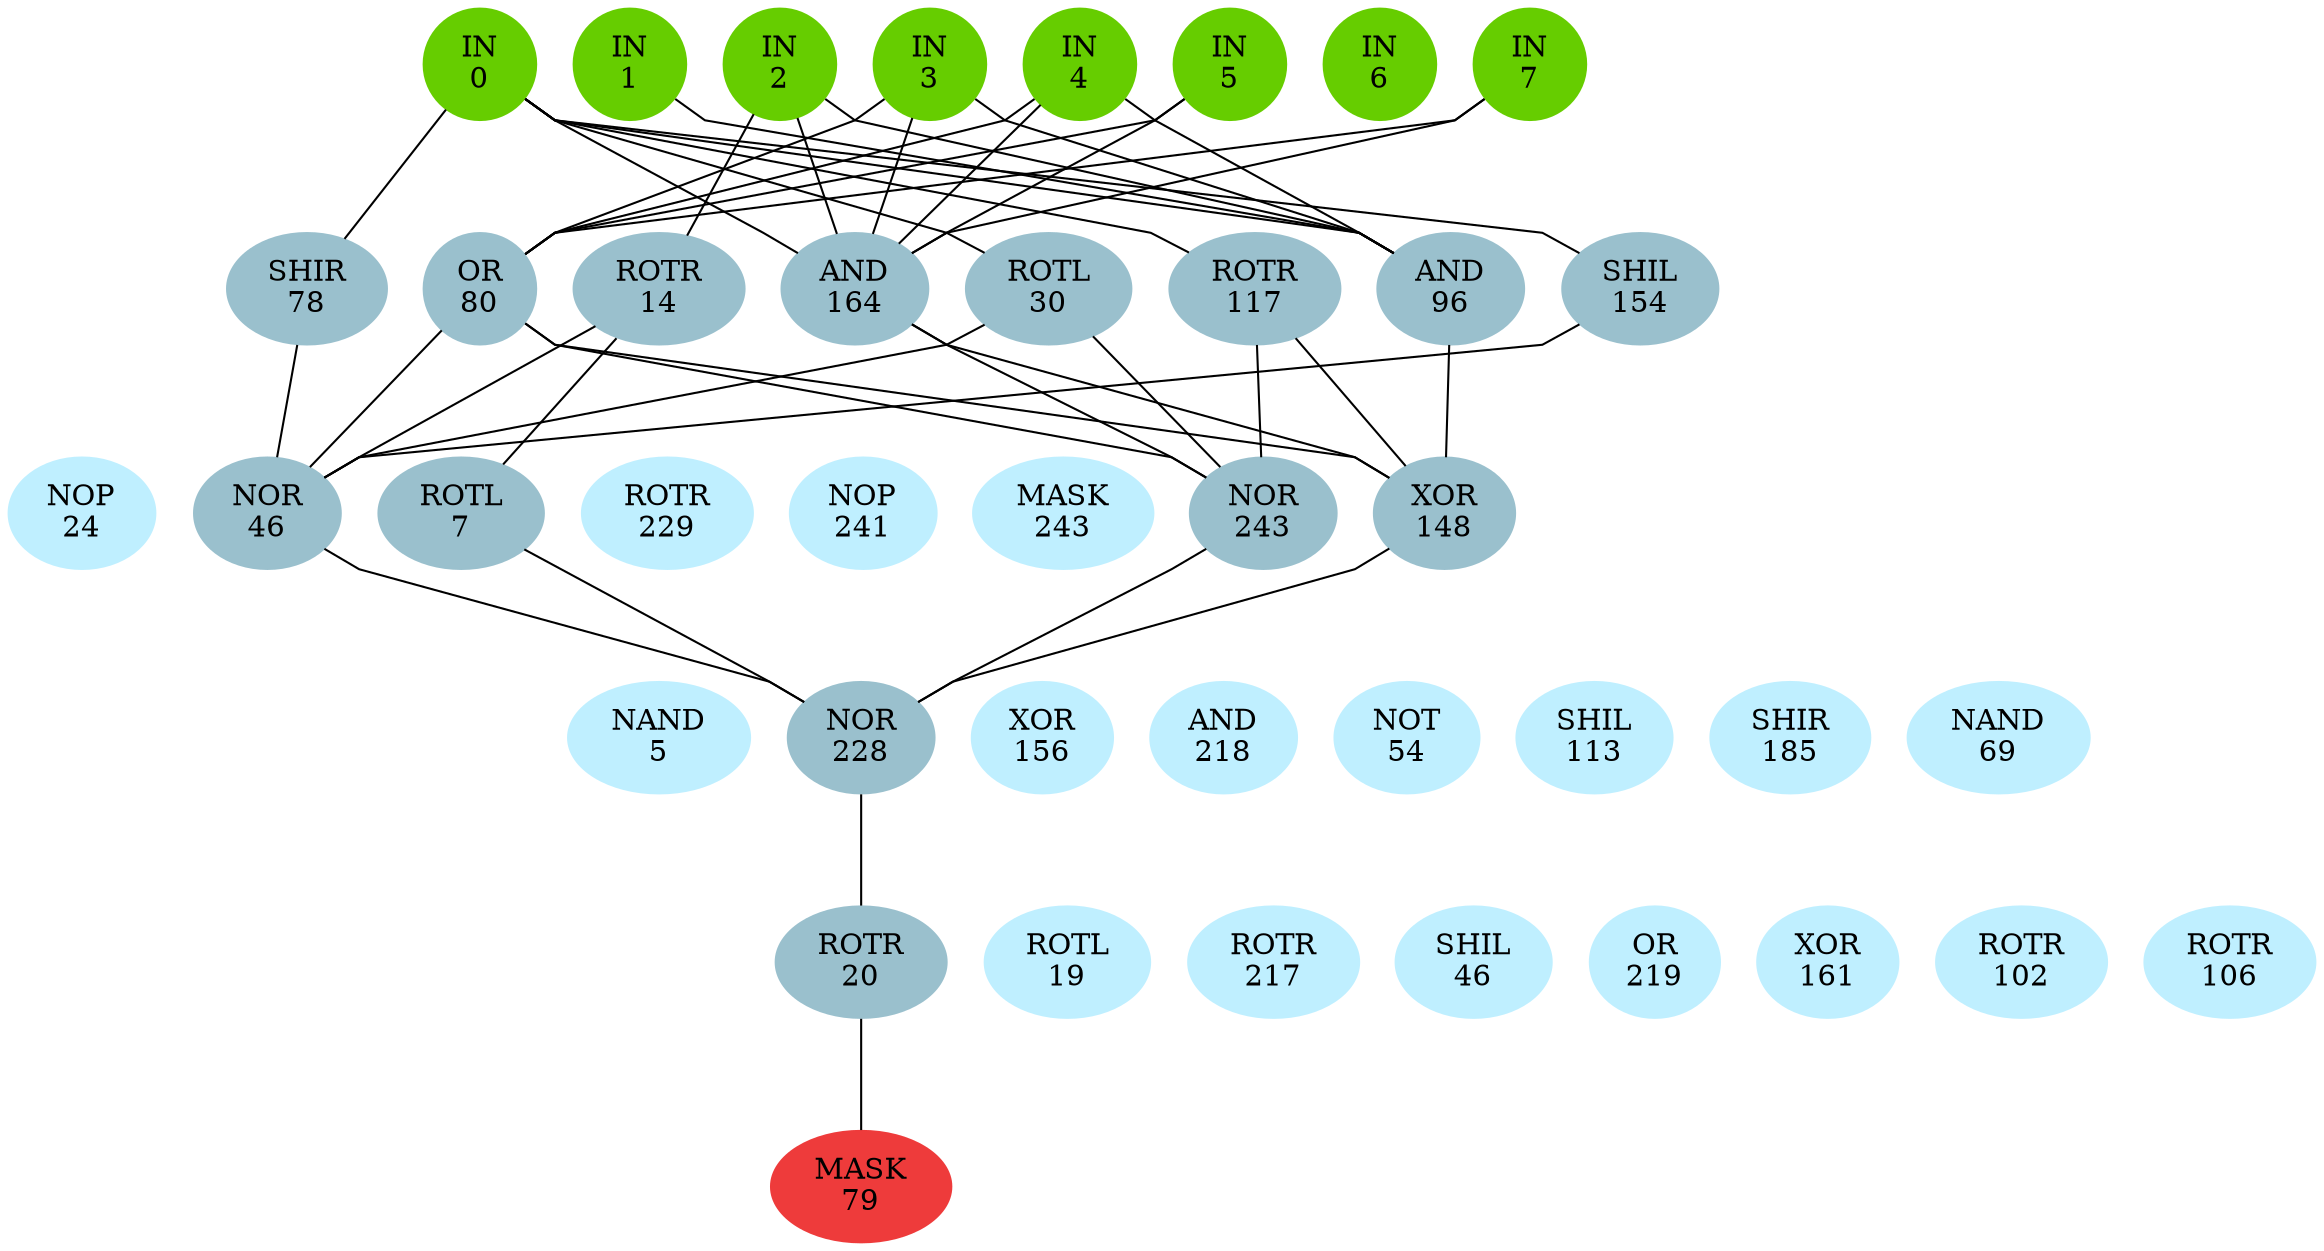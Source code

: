 graph EACircuit {
rankdir=BT;
ranksep=0.75;
ordering=out;
splines=polyline;
node [style=filled, color=lightblue2];

{ rank=same;
node [color=chartreuse3];
"-1_0"[label="IN\n0"];
node [color=chartreuse3];
"-1_1"[label="IN\n1"];
node [color=chartreuse3];
"-1_2"[label="IN\n2"];
node [color=chartreuse3];
"-1_3"[label="IN\n3"];
node [color=chartreuse3];
"-1_4"[label="IN\n4"];
node [color=chartreuse3];
"-1_5"[label="IN\n5"];
node [color=chartreuse3];
"-1_6"[label="IN\n6"];
node [color=chartreuse3];
"-1_7"[label="IN\n7"];
}
{ rank=same;
node [color=lightblue3];
"0_0"[label="SHIR\n78"];
node [color=lightblue3];
"0_1"[label="OR\n80"];
node [color=lightblue3];
"0_2"[label="ROTR\n14"];
node [color=lightblue3];
"0_3"[label="AND\n164"];
node [color=lightblue3];
"0_4"[label="ROTL\n30"];
node [color=lightblue3];
"0_5"[label="ROTR\n117"];
node [color=lightblue3];
"0_6"[label="AND\n96"];
node [color=lightblue3];
"0_7"[label="SHIL\n154"];
}
{ rank=same;
node [color=lightblue1];
"1_0"[label="NOP\n24"];
node [color=lightblue3];
"1_1"[label="NOR\n46"];
node [color=lightblue3];
"1_2"[label="ROTL\n7"];
node [color=lightblue1];
"1_3"[label="ROTR\n229"];
node [color=lightblue1];
"1_4"[label="NOP\n241"];
node [color=lightblue1];
"1_5"[label="MASK\n243"];
node [color=lightblue3];
"1_6"[label="NOR\n243"];
node [color=lightblue3];
"1_7"[label="XOR\n148"];
}
{ rank=same;
node [color=lightblue1];
"2_0"[label="NAND\n5"];
node [color=lightblue3];
"2_1"[label="NOR\n228"];
node [color=lightblue1];
"2_2"[label="XOR\n156"];
node [color=lightblue1];
"2_3"[label="AND\n218"];
node [color=lightblue1];
"2_4"[label="NOT\n54"];
node [color=lightblue1];
"2_5"[label="SHIL\n113"];
node [color=lightblue1];
"2_6"[label="SHIR\n185"];
node [color=lightblue1];
"2_7"[label="NAND\n69"];
}
{ rank=same;
node [color=lightblue3];
"3_0"[label="ROTR\n20"];
node [color=lightblue1];
"3_1"[label="ROTL\n19"];
node [color=lightblue1];
"3_2"[label="ROTR\n217"];
node [color=lightblue1];
"3_3"[label="SHIL\n46"];
node [color=lightblue1];
"3_4"[label="OR\n219"];
node [color=lightblue1];
"3_5"[label="XOR\n161"];
node [color=lightblue1];
"3_6"[label="ROTR\n102"];
node [color=lightblue1];
"3_7"[label="ROTR\n106"];
}
{ rank=same;
node [color=brown2];
"4_0"[label="MASK\n79"];
}
edge[style=invis];
"-1_0" -- "-1_1" -- "-1_2" -- "-1_3" -- "-1_4" -- "-1_5" -- "-1_6" -- "-1_7";
"0_0" -- "0_1" -- "0_2" -- "0_3" -- "0_4" -- "0_5" -- "0_6" -- "0_7";
"1_0" -- "1_1" -- "1_2" -- "1_3" -- "1_4" -- "1_5" -- "1_6" -- "1_7";
"2_0" -- "2_1" -- "2_2" -- "2_3" -- "2_4" -- "2_5" -- "2_6" -- "2_7";
"3_0" -- "3_1" -- "3_2" -- "3_3" -- "3_4" -- "3_5" -- "3_6" -- "3_7";
"4_0" -- "4_0";
edge[style=solid];
"0_0" -- "-1_0";
"0_1" -- "-1_3";
"0_1" -- "-1_4";
"0_1" -- "-1_5";
"0_1" -- "-1_7";
"0_2" -- "-1_2";
"0_3" -- "-1_0";
"0_3" -- "-1_2";
"0_3" -- "-1_3";
"0_3" -- "-1_4";
"0_3" -- "-1_5";
"0_3" -- "-1_7";
"0_4" -- "-1_0";
"0_5" -- "-1_0";
"0_6" -- "-1_0";
"0_6" -- "-1_1";
"0_6" -- "-1_2";
"0_6" -- "-1_3";
"0_6" -- "-1_4";
"0_7" -- "-1_0";
"1_1" -- "0_0";
"1_1" -- "0_1";
"1_1" -- "0_2";
"1_1" -- "0_4";
"1_1" -- "0_7";
"1_2" -- "0_2";
"1_6" -- "0_1";
"1_6" -- "0_3";
"1_6" -- "0_4";
"1_6" -- "0_5";
"1_7" -- "0_1";
"1_7" -- "0_3";
"1_7" -- "0_5";
"1_7" -- "0_6";
"2_1" -- "1_1";
"2_1" -- "1_2";
"2_1" -- "1_6";
"2_1" -- "1_7";
"3_0" -- "2_1";
"4_0" -- "3_0";
}